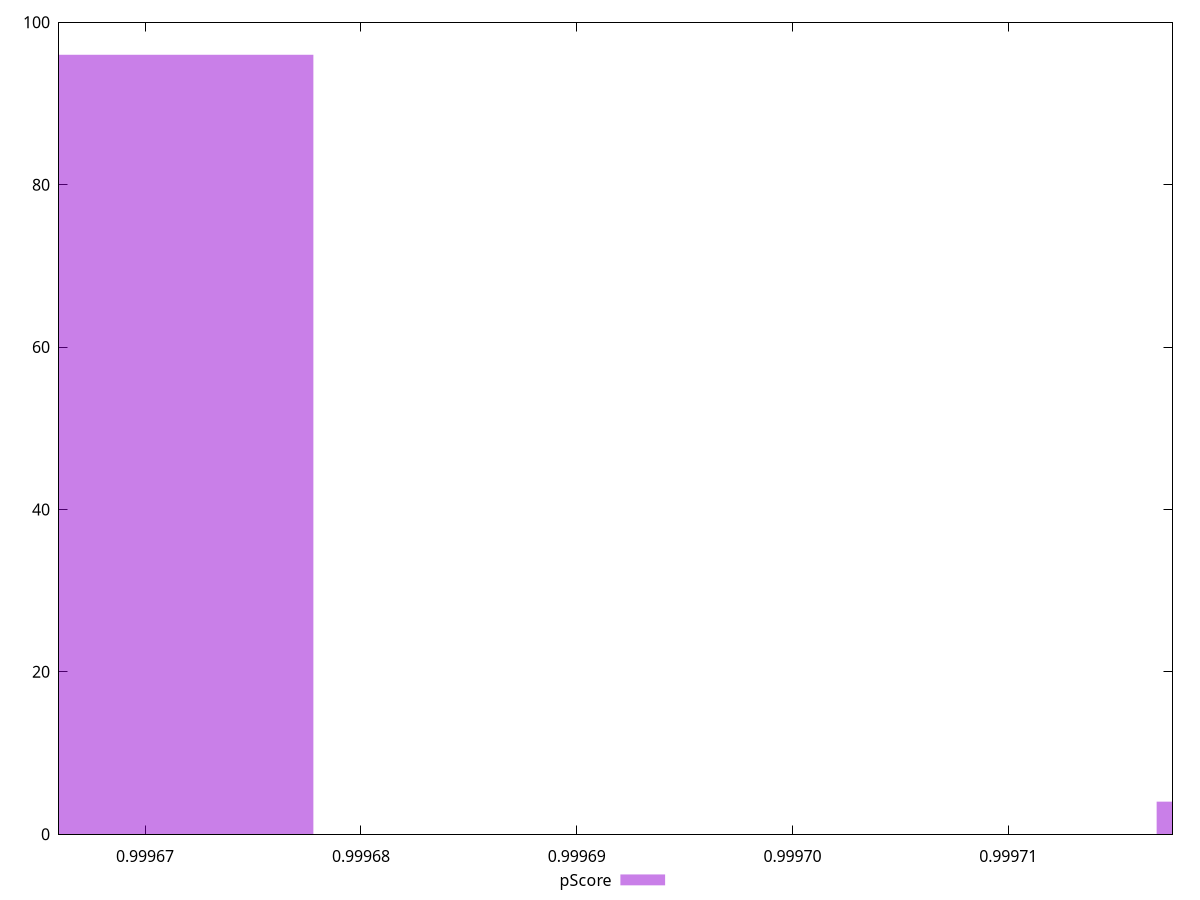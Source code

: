 reset

$pScore <<EOF
0.9996712861782896 96
0.9997233835952934 4
EOF

set key outside below
set boxwidth 0.000013024354250961377
set xrange [0.9996660123158774:0.9997176059617163]
set yrange [0:100]
set trange [0:100]
set style fill transparent solid 0.5 noborder
set terminal svg size 640, 490 enhanced background rgb 'white'
set output "report_00025_2021-02-22T21:38:55.199Z/uses-long-cache-ttl/samples/pages+cached+noadtech+nomedia/pScore/histogram.svg"

plot $pScore title "pScore" with boxes

reset
